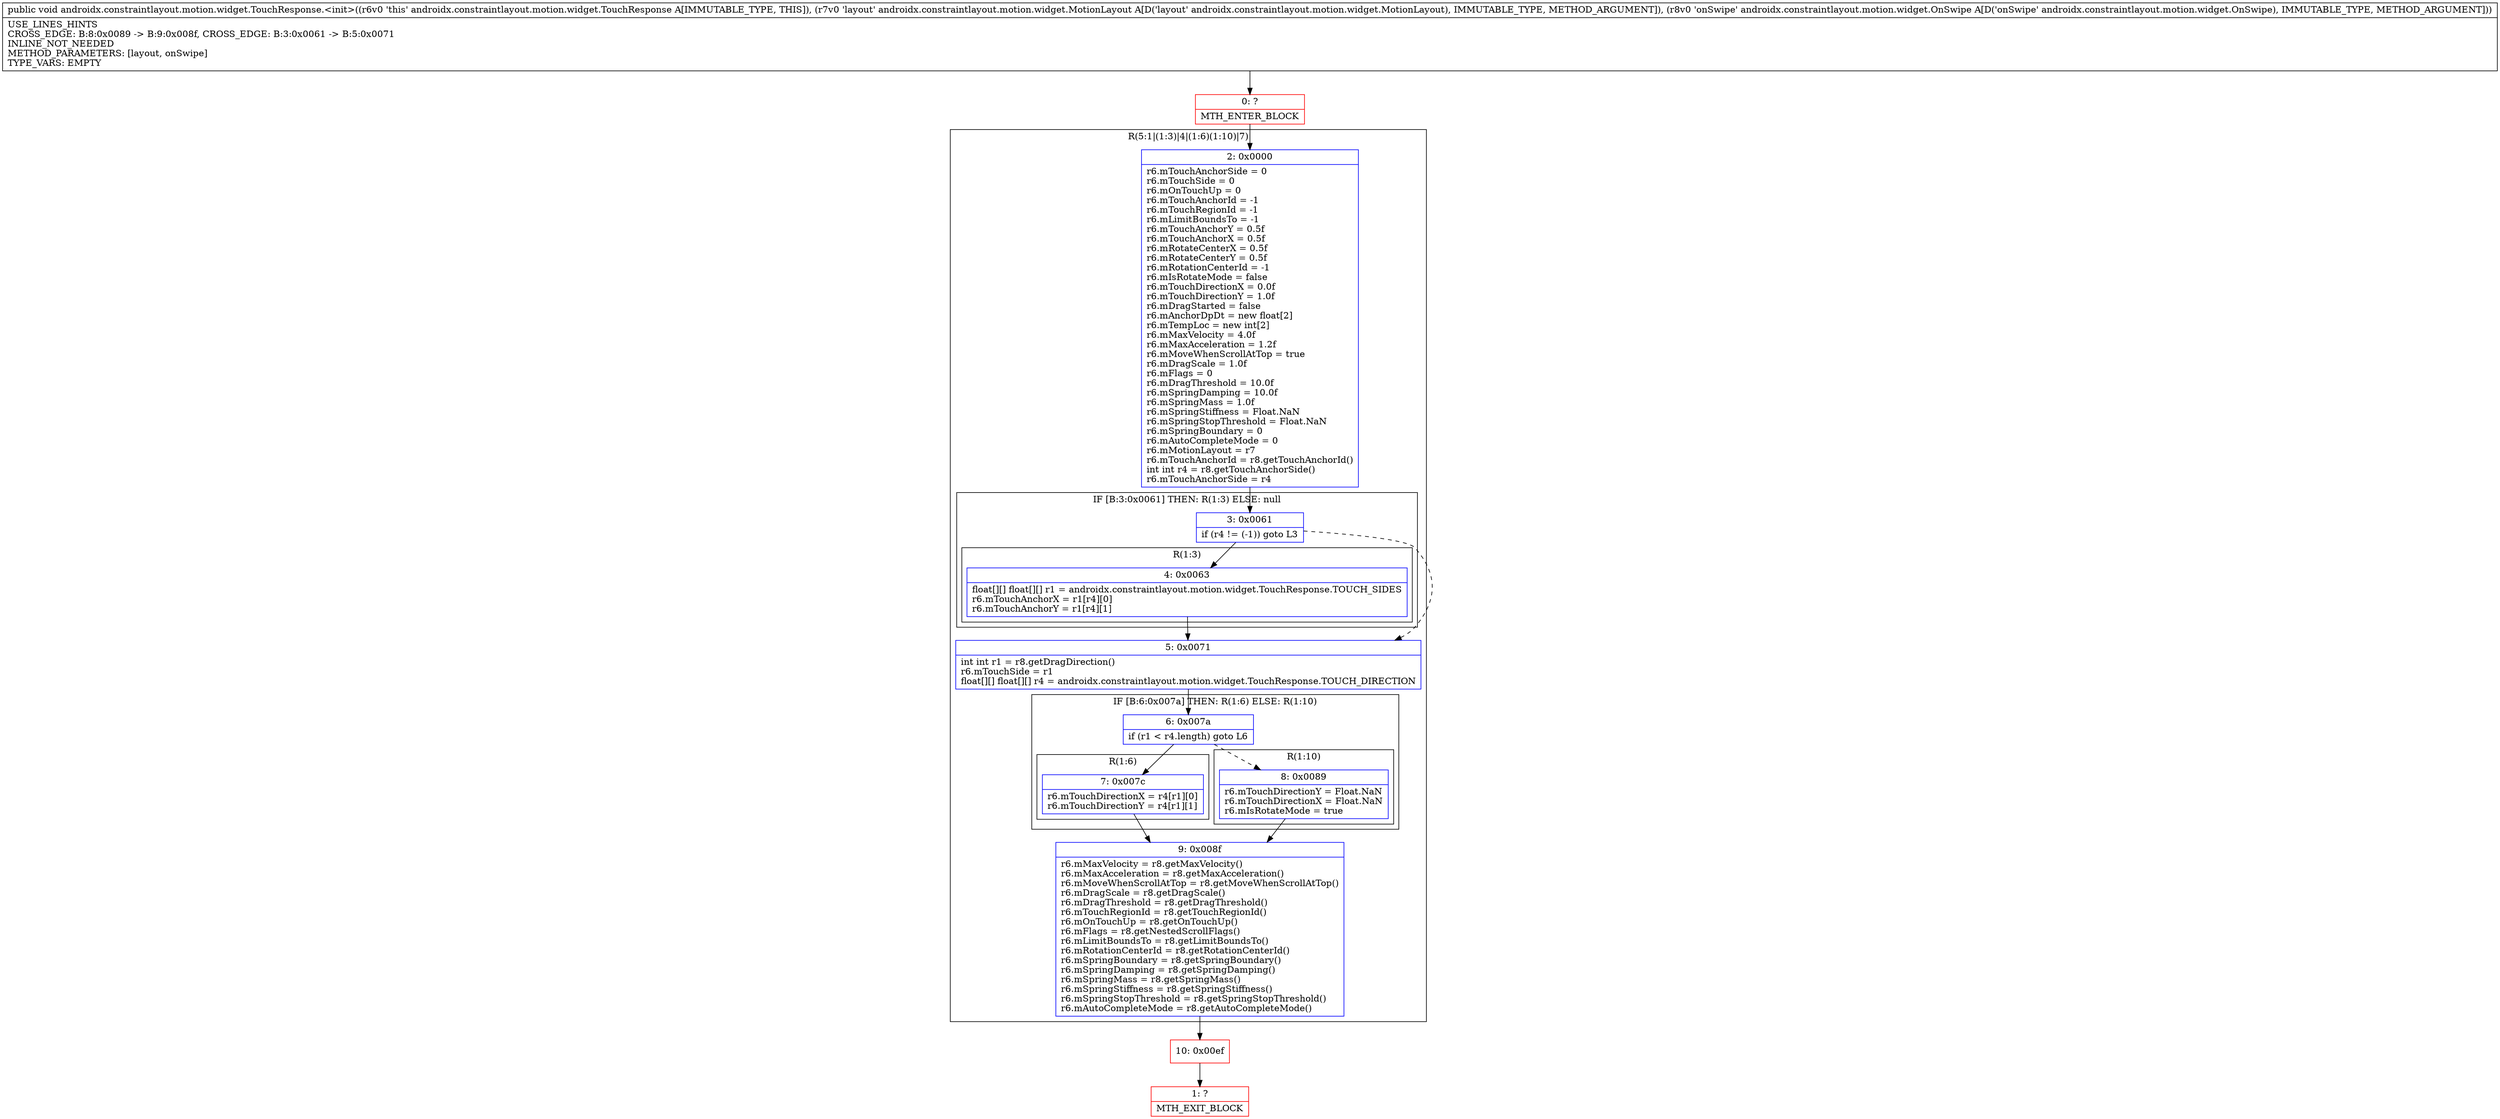 digraph "CFG forandroidx.constraintlayout.motion.widget.TouchResponse.\<init\>(Landroidx\/constraintlayout\/motion\/widget\/MotionLayout;Landroidx\/constraintlayout\/motion\/widget\/OnSwipe;)V" {
subgraph cluster_Region_37710601 {
label = "R(5:1|(1:3)|4|(1:6)(1:10)|7)";
node [shape=record,color=blue];
Node_2 [shape=record,label="{2\:\ 0x0000|r6.mTouchAnchorSide = 0\lr6.mTouchSide = 0\lr6.mOnTouchUp = 0\lr6.mTouchAnchorId = \-1\lr6.mTouchRegionId = \-1\lr6.mLimitBoundsTo = \-1\lr6.mTouchAnchorY = 0.5f\lr6.mTouchAnchorX = 0.5f\lr6.mRotateCenterX = 0.5f\lr6.mRotateCenterY = 0.5f\lr6.mRotationCenterId = \-1\lr6.mIsRotateMode = false\lr6.mTouchDirectionX = 0.0f\lr6.mTouchDirectionY = 1.0f\lr6.mDragStarted = false\lr6.mAnchorDpDt = new float[2]\lr6.mTempLoc = new int[2]\lr6.mMaxVelocity = 4.0f\lr6.mMaxAcceleration = 1.2f\lr6.mMoveWhenScrollAtTop = true\lr6.mDragScale = 1.0f\lr6.mFlags = 0\lr6.mDragThreshold = 10.0f\lr6.mSpringDamping = 10.0f\lr6.mSpringMass = 1.0f\lr6.mSpringStiffness = Float.NaN\lr6.mSpringStopThreshold = Float.NaN\lr6.mSpringBoundary = 0\lr6.mAutoCompleteMode = 0\lr6.mMotionLayout = r7\lr6.mTouchAnchorId = r8.getTouchAnchorId()\lint int r4 = r8.getTouchAnchorSide()\lr6.mTouchAnchorSide = r4\l}"];
subgraph cluster_IfRegion_677618300 {
label = "IF [B:3:0x0061] THEN: R(1:3) ELSE: null";
node [shape=record,color=blue];
Node_3 [shape=record,label="{3\:\ 0x0061|if (r4 != (\-1)) goto L3\l}"];
subgraph cluster_Region_1605800052 {
label = "R(1:3)";
node [shape=record,color=blue];
Node_4 [shape=record,label="{4\:\ 0x0063|float[][] float[][] r1 = androidx.constraintlayout.motion.widget.TouchResponse.TOUCH_SIDES\lr6.mTouchAnchorX = r1[r4][0]\lr6.mTouchAnchorY = r1[r4][1]\l}"];
}
}
Node_5 [shape=record,label="{5\:\ 0x0071|int int r1 = r8.getDragDirection()\lr6.mTouchSide = r1\lfloat[][] float[][] r4 = androidx.constraintlayout.motion.widget.TouchResponse.TOUCH_DIRECTION\l}"];
subgraph cluster_IfRegion_2057891276 {
label = "IF [B:6:0x007a] THEN: R(1:6) ELSE: R(1:10)";
node [shape=record,color=blue];
Node_6 [shape=record,label="{6\:\ 0x007a|if (r1 \< r4.length) goto L6\l}"];
subgraph cluster_Region_53917363 {
label = "R(1:6)";
node [shape=record,color=blue];
Node_7 [shape=record,label="{7\:\ 0x007c|r6.mTouchDirectionX = r4[r1][0]\lr6.mTouchDirectionY = r4[r1][1]\l}"];
}
subgraph cluster_Region_1980982976 {
label = "R(1:10)";
node [shape=record,color=blue];
Node_8 [shape=record,label="{8\:\ 0x0089|r6.mTouchDirectionY = Float.NaN\lr6.mTouchDirectionX = Float.NaN\lr6.mIsRotateMode = true\l}"];
}
}
Node_9 [shape=record,label="{9\:\ 0x008f|r6.mMaxVelocity = r8.getMaxVelocity()\lr6.mMaxAcceleration = r8.getMaxAcceleration()\lr6.mMoveWhenScrollAtTop = r8.getMoveWhenScrollAtTop()\lr6.mDragScale = r8.getDragScale()\lr6.mDragThreshold = r8.getDragThreshold()\lr6.mTouchRegionId = r8.getTouchRegionId()\lr6.mOnTouchUp = r8.getOnTouchUp()\lr6.mFlags = r8.getNestedScrollFlags()\lr6.mLimitBoundsTo = r8.getLimitBoundsTo()\lr6.mRotationCenterId = r8.getRotationCenterId()\lr6.mSpringBoundary = r8.getSpringBoundary()\lr6.mSpringDamping = r8.getSpringDamping()\lr6.mSpringMass = r8.getSpringMass()\lr6.mSpringStiffness = r8.getSpringStiffness()\lr6.mSpringStopThreshold = r8.getSpringStopThreshold()\lr6.mAutoCompleteMode = r8.getAutoCompleteMode()\l}"];
}
Node_0 [shape=record,color=red,label="{0\:\ ?|MTH_ENTER_BLOCK\l}"];
Node_10 [shape=record,color=red,label="{10\:\ 0x00ef}"];
Node_1 [shape=record,color=red,label="{1\:\ ?|MTH_EXIT_BLOCK\l}"];
MethodNode[shape=record,label="{public void androidx.constraintlayout.motion.widget.TouchResponse.\<init\>((r6v0 'this' androidx.constraintlayout.motion.widget.TouchResponse A[IMMUTABLE_TYPE, THIS]), (r7v0 'layout' androidx.constraintlayout.motion.widget.MotionLayout A[D('layout' androidx.constraintlayout.motion.widget.MotionLayout), IMMUTABLE_TYPE, METHOD_ARGUMENT]), (r8v0 'onSwipe' androidx.constraintlayout.motion.widget.OnSwipe A[D('onSwipe' androidx.constraintlayout.motion.widget.OnSwipe), IMMUTABLE_TYPE, METHOD_ARGUMENT]))  | USE_LINES_HINTS\lCROSS_EDGE: B:8:0x0089 \-\> B:9:0x008f, CROSS_EDGE: B:3:0x0061 \-\> B:5:0x0071\lINLINE_NOT_NEEDED\lMETHOD_PARAMETERS: [layout, onSwipe]\lTYPE_VARS: EMPTY\l}"];
MethodNode -> Node_0;Node_2 -> Node_3;
Node_3 -> Node_4;
Node_3 -> Node_5[style=dashed];
Node_4 -> Node_5;
Node_5 -> Node_6;
Node_6 -> Node_7;
Node_6 -> Node_8[style=dashed];
Node_7 -> Node_9;
Node_8 -> Node_9;
Node_9 -> Node_10;
Node_0 -> Node_2;
Node_10 -> Node_1;
}

